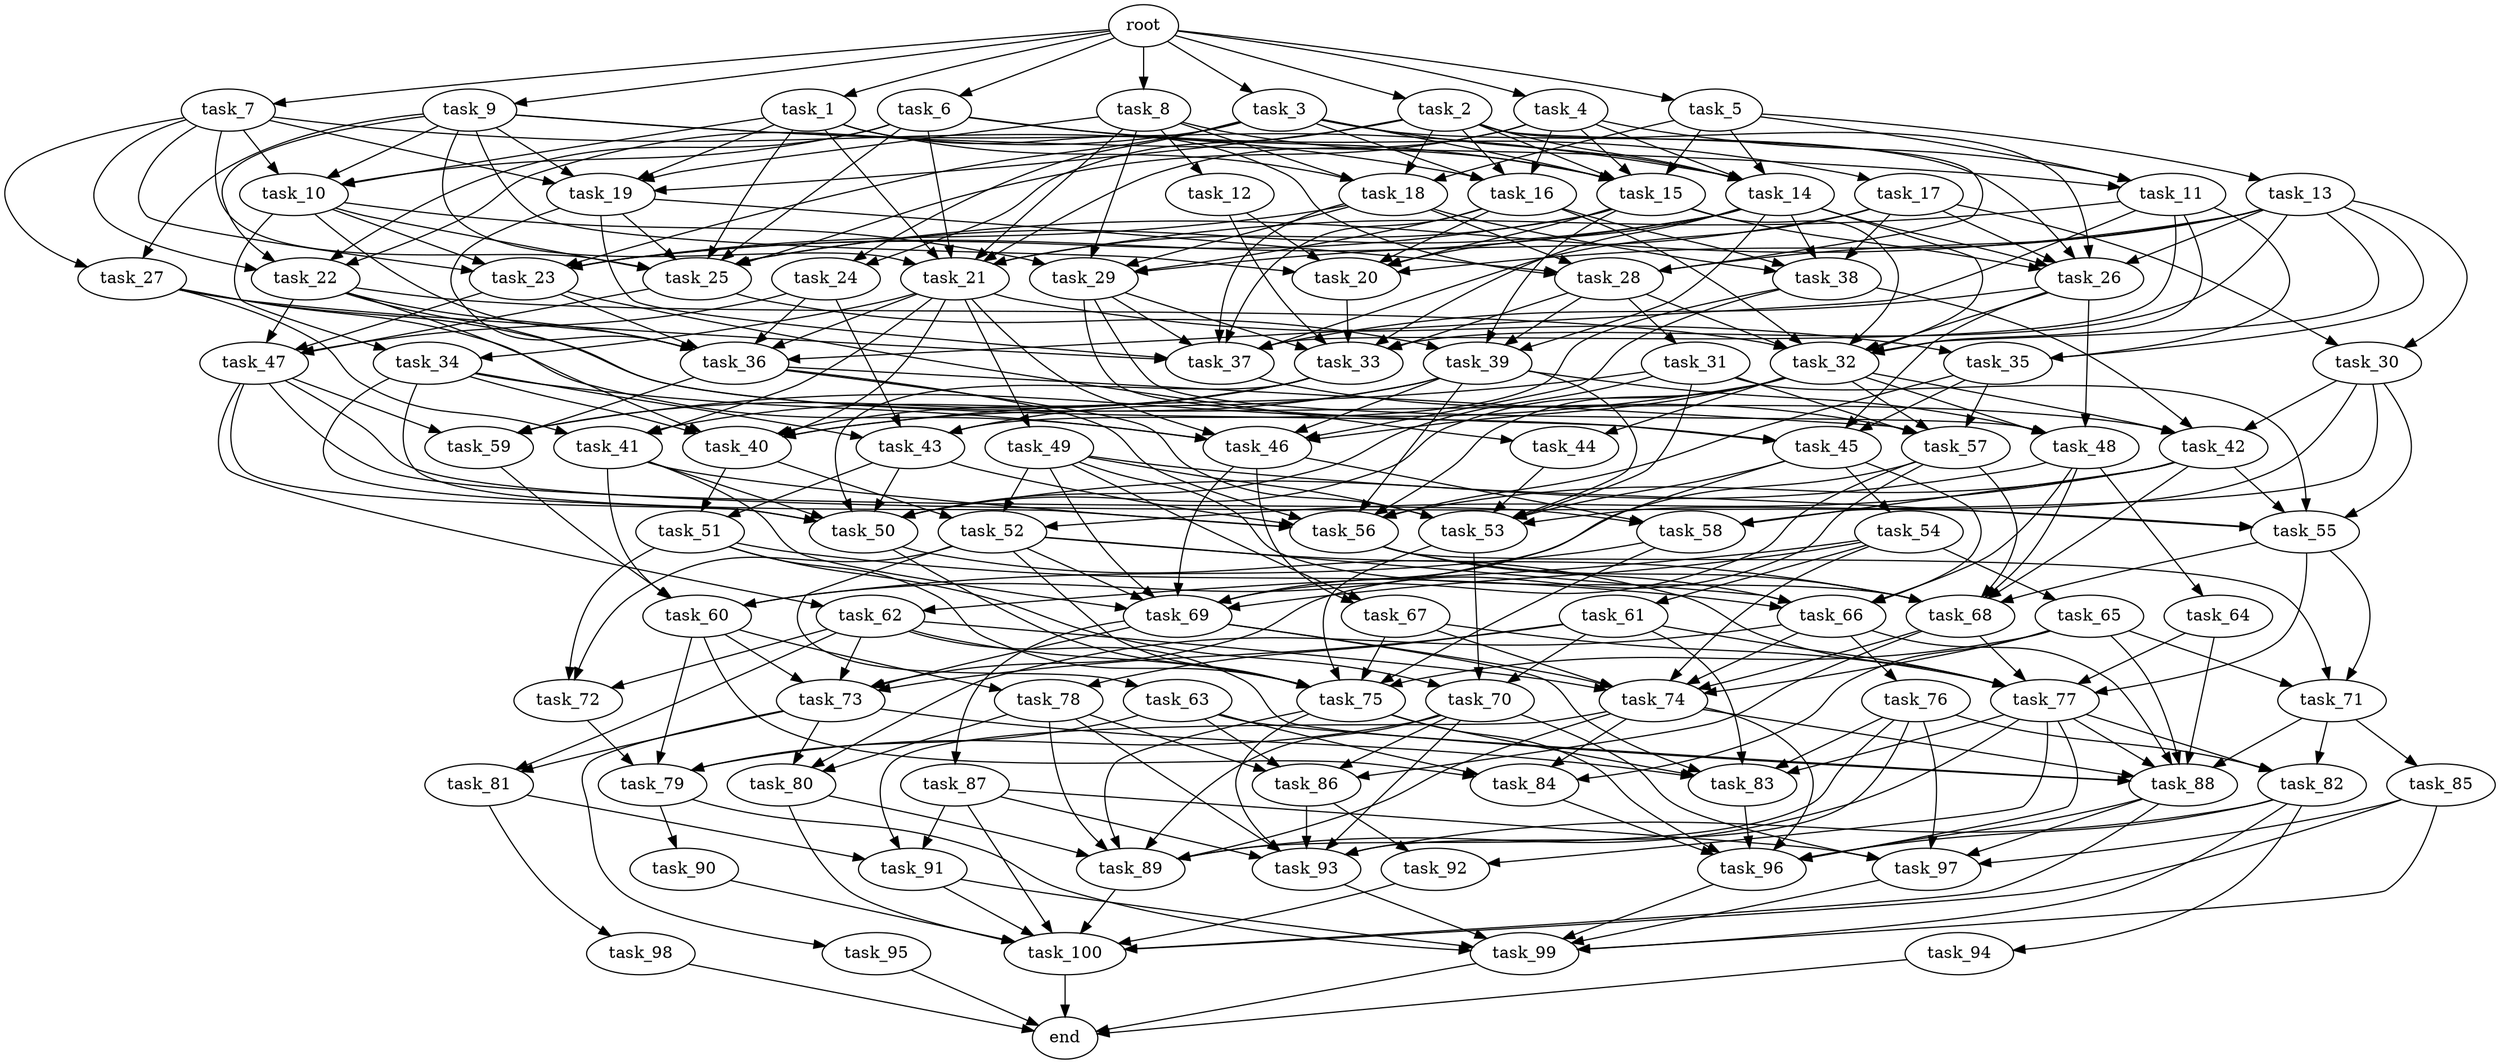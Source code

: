 digraph G {
  task_75 [size="1.494113e+11"];
  task_100 [size="8.159483e+11"];
  task_92 [size="4.165972e+11"];
  task_19 [size="3.491131e+11"];
  task_68 [size="1.999542e+11"];
  task_71 [size="5.100401e+11"];
  task_60 [size="6.784001e+11"];
  task_73 [size="9.015186e+11"];
  task_50 [size="7.391062e+11"];
  task_31 [size="9.794204e+11"];
  task_10 [size="1.915539e+11"];
  task_49 [size="7.994462e+11"];
  task_88 [size="5.030250e+11"];
  task_12 [size="2.923923e+11"];
  task_79 [size="7.550656e+10"];
  task_37 [size="4.407670e+11"];
  task_61 [size="9.767988e+11"];
  task_42 [size="5.142808e+11"];
  task_51 [size="7.645239e+11"];
  root [size="0.000000e+00"];
  task_56 [size="1.860613e+11"];
  task_95 [size="1.643543e+11"];
  task_22 [size="7.503566e+11"];
  task_32 [size="3.798443e+11"];
  task_25 [size="6.949324e+11"];
  task_99 [size="8.983276e+11"];
  task_96 [size="6.261071e+10"];
  task_36 [size="2.983022e+11"];
  task_16 [size="1.486682e+11"];
  task_33 [size="2.604852e+11"];
  task_27 [size="6.979894e+11"];
  task_89 [size="8.898493e+10"];
  end [size="0.000000e+00"];
  task_7 [size="6.883580e+11"];
  task_26 [size="3.462496e+10"];
  task_87 [size="9.750868e+10"];
  task_2 [size="1.765114e+11"];
  task_21 [size="9.795795e+11"];
  task_28 [size="2.332647e+11"];
  task_69 [size="2.359808e+11"];
  task_13 [size="1.859674e+11"];
  task_48 [size="4.492330e+11"];
  task_55 [size="4.705299e+11"];
  task_81 [size="8.788380e+11"];
  task_11 [size="7.879395e+11"];
  task_5 [size="5.221432e+11"];
  task_62 [size="3.946944e+11"];
  task_93 [size="1.701821e+11"];
  task_54 [size="4.481092e+11"];
  task_52 [size="2.151643e+11"];
  task_29 [size="4.831952e+11"];
  task_85 [size="7.361886e+10"];
  task_44 [size="2.915724e+11"];
  task_8 [size="5.756221e+11"];
  task_38 [size="4.909243e+11"];
  task_9 [size="6.398431e+11"];
  task_63 [size="6.647313e+11"];
  task_65 [size="9.180417e+11"];
  task_59 [size="3.763061e+11"];
  task_34 [size="5.512216e+11"];
  task_20 [size="5.442834e+11"];
  task_1 [size="9.928715e+11"];
  task_23 [size="4.863389e+11"];
  task_6 [size="7.137455e+11"];
  task_74 [size="2.989435e+11"];
  task_97 [size="5.883485e+11"];
  task_57 [size="9.387688e+11"];
  task_67 [size="4.643152e+10"];
  task_64 [size="4.485080e+11"];
  task_66 [size="3.619624e+11"];
  task_45 [size="1.021632e+10"];
  task_82 [size="2.062501e+11"];
  task_86 [size="4.922174e+11"];
  task_40 [size="1.377945e+11"];
  task_84 [size="9.396749e+11"];
  task_17 [size="6.445968e+11"];
  task_15 [size="9.327700e+11"];
  task_43 [size="9.603331e+11"];
  task_53 [size="6.148940e+11"];
  task_4 [size="1.126884e+11"];
  task_76 [size="1.846787e+11"];
  task_77 [size="9.716162e+11"];
  task_30 [size="2.195421e+11"];
  task_72 [size="1.321573e+11"];
  task_94 [size="6.934947e+11"];
  task_80 [size="2.601221e+11"];
  task_46 [size="6.444706e+11"];
  task_90 [size="8.555019e+11"];
  task_39 [size="8.225469e+10"];
  task_14 [size="2.038429e+11"];
  task_18 [size="2.109350e+11"];
  task_3 [size="2.452471e+11"];
  task_24 [size="3.566076e+11"];
  task_98 [size="1.059688e+11"];
  task_35 [size="8.669464e+11"];
  task_58 [size="9.346703e+11"];
  task_78 [size="6.208324e+11"];
  task_47 [size="3.233125e+11"];
  task_83 [size="8.217448e+11"];
  task_70 [size="5.995689e+11"];
  task_91 [size="5.374812e+11"];
  task_41 [size="7.671635e+11"];

  task_75 -> task_83 [size="1.369575e+08"];
  task_75 -> task_89 [size="1.271213e+07"];
  task_75 -> task_96 [size="8.944388e+06"];
  task_75 -> task_93 [size="2.431173e+07"];
  task_100 -> end [size="1.000000e-12"];
  task_92 -> task_100 [size="1.019935e+08"];
  task_19 -> task_37 [size="5.509588e+07"];
  task_19 -> task_25 [size="8.686655e+07"];
  task_19 -> task_28 [size="4.665295e+07"];
  task_19 -> task_36 [size="4.261460e+07"];
  task_68 -> task_77 [size="1.619360e+08"];
  task_68 -> task_86 [size="1.230543e+08"];
  task_68 -> task_74 [size="4.270622e+07"];
  task_71 -> task_88 [size="6.287813e+07"];
  task_71 -> task_82 [size="6.875004e+07"];
  task_71 -> task_85 [size="7.361886e+07"];
  task_60 -> task_78 [size="3.104162e+08"];
  task_60 -> task_79 [size="1.887664e+07"];
  task_60 -> task_73 [size="1.803037e+08"];
  task_60 -> task_84 [size="2.349187e+08"];
  task_73 -> task_80 [size="8.670738e+07"];
  task_73 -> task_81 [size="4.394190e+08"];
  task_73 -> task_83 [size="1.369575e+08"];
  task_73 -> task_95 [size="1.643543e+08"];
  task_50 -> task_75 [size="1.867641e+07"];
  task_50 -> task_77 [size="1.619360e+08"];
  task_31 -> task_50 [size="9.238827e+07"];
  task_31 -> task_57 [size="1.877538e+08"];
  task_31 -> task_53 [size="8.784199e+07"];
  task_31 -> task_40 [size="2.296575e+07"];
  task_31 -> task_55 [size="9.410597e+07"];
  task_10 -> task_34 [size="2.756108e+08"];
  task_10 -> task_25 [size="8.686655e+07"];
  task_10 -> task_29 [size="9.663904e+07"];
  task_10 -> task_23 [size="8.105648e+07"];
  task_10 -> task_36 [size="4.261460e+07"];
  task_49 -> task_69 [size="3.371155e+07"];
  task_49 -> task_67 [size="2.321576e+07"];
  task_49 -> task_68 [size="2.856488e+07"];
  task_49 -> task_52 [size="7.172143e+07"];
  task_49 -> task_53 [size="8.784199e+07"];
  task_49 -> task_55 [size="9.410597e+07"];
  task_88 -> task_97 [size="1.176697e+08"];
  task_88 -> task_96 [size="8.944388e+06"];
  task_88 -> task_100 [size="1.019935e+08"];
  task_12 -> task_20 [size="9.071390e+07"];
  task_12 -> task_33 [size="4.341421e+07"];
  task_79 -> task_99 [size="1.283325e+08"];
  task_79 -> task_90 [size="8.555019e+08"];
  task_37 -> task_57 [size="1.877538e+08"];
  task_61 -> task_77 [size="1.619360e+08"];
  task_61 -> task_70 [size="1.998563e+08"];
  task_61 -> task_83 [size="1.369575e+08"];
  task_61 -> task_78 [size="3.104162e+08"];
  task_61 -> task_73 [size="1.803037e+08"];
  task_42 -> task_68 [size="2.856488e+07"];
  task_42 -> task_58 [size="2.336676e+08"];
  task_42 -> task_52 [size="7.172143e+07"];
  task_42 -> task_56 [size="2.325766e+07"];
  task_42 -> task_55 [size="9.410597e+07"];
  task_51 -> task_66 [size="7.239248e+07"];
  task_51 -> task_70 [size="1.998563e+08"];
  task_51 -> task_72 [size="4.405244e+07"];
  task_51 -> task_75 [size="1.867641e+07"];
  root -> task_4 [size="1.000000e-12"];
  root -> task_7 [size="1.000000e-12"];
  root -> task_9 [size="1.000000e-12"];
  root -> task_1 [size="1.000000e-12"];
  root -> task_5 [size="1.000000e-12"];
  root -> task_2 [size="1.000000e-12"];
  root -> task_3 [size="1.000000e-12"];
  root -> task_6 [size="1.000000e-12"];
  root -> task_8 [size="1.000000e-12"];
  task_56 -> task_66 [size="7.239248e+07"];
  task_56 -> task_68 [size="2.856488e+07"];
  task_56 -> task_71 [size="1.700134e+08"];
  task_95 -> end [size="1.000000e-12"];
  task_22 -> task_45 [size="2.554080e+06"];
  task_22 -> task_36 [size="4.261460e+07"];
  task_22 -> task_47 [size="8.082814e+07"];
  task_22 -> task_40 [size="2.296575e+07"];
  task_22 -> task_32 [size="4.748053e+07"];
  task_32 -> task_50 [size="9.238827e+07"];
  task_32 -> task_42 [size="1.285702e+08"];
  task_32 -> task_57 [size="1.877538e+08"];
  task_32 -> task_48 [size="1.123083e+08"];
  task_32 -> task_44 [size="1.457862e+08"];
  task_32 -> task_46 [size="1.074118e+08"];
  task_32 -> task_59 [size="9.407652e+07"];
  task_32 -> task_56 [size="2.325766e+07"];
  task_25 -> task_39 [size="2.056367e+07"];
  task_25 -> task_47 [size="8.082814e+07"];
  task_99 -> end [size="1.000000e-12"];
  task_96 -> task_99 [size="1.283325e+08"];
  task_36 -> task_53 [size="8.784199e+07"];
  task_36 -> task_57 [size="1.877538e+08"];
  task_36 -> task_56 [size="2.325766e+07"];
  task_36 -> task_59 [size="9.407652e+07"];
  task_16 -> task_37 [size="5.509588e+07"];
  task_16 -> task_38 [size="1.227311e+08"];
  task_16 -> task_20 [size="9.071390e+07"];
  task_16 -> task_29 [size="9.663904e+07"];
  task_16 -> task_32 [size="4.748053e+07"];
  task_33 -> task_50 [size="9.238827e+07"];
  task_33 -> task_41 [size="2.557212e+08"];
  task_33 -> task_40 [size="2.296575e+07"];
  task_33 -> task_59 [size="9.407652e+07"];
  task_27 -> task_37 [size="5.509588e+07"];
  task_27 -> task_41 [size="2.557212e+08"];
  task_27 -> task_42 [size="1.285702e+08"];
  task_27 -> task_46 [size="1.074118e+08"];
  task_89 -> task_100 [size="1.019935e+08"];
  task_7 -> task_16 [size="3.716706e+07"];
  task_7 -> task_19 [size="6.982262e+07"];
  task_7 -> task_23 [size="8.105648e+07"];
  task_7 -> task_27 [size="3.489947e+08"];
  task_7 -> task_22 [size="1.875891e+08"];
  task_7 -> task_10 [size="4.788847e+07"];
  task_7 -> task_25 [size="8.686655e+07"];
  task_26 -> task_37 [size="5.509588e+07"];
  task_26 -> task_45 [size="2.554080e+06"];
  task_26 -> task_32 [size="4.748053e+07"];
  task_26 -> task_48 [size="1.123083e+08"];
  task_87 -> task_91 [size="1.791604e+08"];
  task_87 -> task_93 [size="2.431173e+07"];
  task_87 -> task_97 [size="1.176697e+08"];
  task_87 -> task_100 [size="1.019935e+08"];
  task_2 -> task_28 [size="4.665295e+07"];
  task_2 -> task_26 [size="5.770826e+06"];
  task_2 -> task_19 [size="6.982262e+07"];
  task_2 -> task_18 [size="5.273375e+07"];
  task_2 -> task_24 [size="1.783038e+08"];
  task_2 -> task_15 [size="1.554617e+08"];
  task_2 -> task_16 [size="3.716706e+07"];
  task_2 -> task_14 [size="4.076858e+07"];
  task_21 -> task_34 [size="2.756108e+08"];
  task_21 -> task_36 [size="4.261460e+07"];
  task_21 -> task_40 [size="2.296575e+07"];
  task_21 -> task_49 [size="7.994462e+08"];
  task_21 -> task_41 [size="2.557212e+08"];
  task_21 -> task_35 [size="2.889821e+08"];
  task_21 -> task_46 [size="1.074118e+08"];
  task_28 -> task_31 [size="9.794204e+08"];
  task_28 -> task_39 [size="2.056367e+07"];
  task_28 -> task_32 [size="4.748053e+07"];
  task_28 -> task_33 [size="4.341421e+07"];
  task_69 -> task_83 [size="1.369575e+08"];
  task_69 -> task_73 [size="1.803037e+08"];
  task_69 -> task_87 [size="9.750868e+07"];
  task_69 -> task_74 [size="4.270622e+07"];
  task_13 -> task_30 [size="1.097710e+08"];
  task_13 -> task_26 [size="5.770826e+06"];
  task_13 -> task_32 [size="4.748053e+07"];
  task_13 -> task_33 [size="4.341421e+07"];
  task_13 -> task_25 [size="8.686655e+07"];
  task_13 -> task_28 [size="4.665295e+07"];
  task_13 -> task_20 [size="9.071390e+07"];
  task_13 -> task_35 [size="2.889821e+08"];
  task_48 -> task_50 [size="9.238827e+07"];
  task_48 -> task_66 [size="7.239248e+07"];
  task_48 -> task_64 [size="4.485080e+08"];
  task_48 -> task_68 [size="2.856488e+07"];
  task_55 -> task_68 [size="2.856488e+07"];
  task_55 -> task_77 [size="1.619360e+08"];
  task_55 -> task_71 [size="1.700134e+08"];
  task_81 -> task_91 [size="1.791604e+08"];
  task_81 -> task_98 [size="1.059688e+08"];
  task_11 -> task_37 [size="5.509588e+07"];
  task_11 -> task_21 [size="1.399399e+08"];
  task_11 -> task_35 [size="2.889821e+08"];
  task_11 -> task_32 [size="4.748053e+07"];
  task_11 -> task_36 [size="4.261460e+07"];
  task_5 -> task_13 [size="1.859674e+08"];
  task_5 -> task_15 [size="1.554617e+08"];
  task_5 -> task_14 [size="4.076858e+07"];
  task_5 -> task_11 [size="2.626465e+08"];
  task_5 -> task_18 [size="5.273375e+07"];
  task_62 -> task_75 [size="1.867641e+07"];
  task_62 -> task_74 [size="4.270622e+07"];
  task_62 -> task_72 [size="4.405244e+07"];
  task_62 -> task_88 [size="6.287813e+07"];
  task_62 -> task_81 [size="4.394190e+08"];
  task_62 -> task_73 [size="1.803037e+08"];
  task_93 -> task_99 [size="1.283325e+08"];
  task_54 -> task_69 [size="3.371155e+07"];
  task_54 -> task_61 [size="9.767988e+08"];
  task_54 -> task_62 [size="1.973472e+08"];
  task_54 -> task_65 [size="9.180417e+08"];
  task_54 -> task_74 [size="4.270622e+07"];
  task_52 -> task_66 [size="7.239248e+07"];
  task_52 -> task_68 [size="2.856488e+07"];
  task_52 -> task_63 [size="6.647313e+08"];
  task_52 -> task_72 [size="4.405244e+07"];
  task_52 -> task_75 [size="1.867641e+07"];
  task_52 -> task_69 [size="3.371155e+07"];
  task_29 -> task_37 [size="5.509588e+07"];
  task_29 -> task_45 [size="2.554080e+06"];
  task_29 -> task_48 [size="1.123083e+08"];
  task_29 -> task_33 [size="4.341421e+07"];
  task_85 -> task_99 [size="1.283325e+08"];
  task_85 -> task_97 [size="1.176697e+08"];
  task_85 -> task_100 [size="1.019935e+08"];
  task_44 -> task_53 [size="8.784199e+07"];
  task_8 -> task_19 [size="6.982262e+07"];
  task_8 -> task_18 [size="5.273375e+07"];
  task_8 -> task_21 [size="1.399399e+08"];
  task_8 -> task_15 [size="1.554617e+08"];
  task_8 -> task_12 [size="2.923923e+08"];
  task_8 -> task_29 [size="9.663904e+07"];
  task_38 -> task_42 [size="1.285702e+08"];
  task_38 -> task_43 [size="2.400833e+08"];
  task_38 -> task_46 [size="1.074118e+08"];
  task_9 -> task_20 [size="9.071390e+07"];
  task_9 -> task_19 [size="6.982262e+07"];
  task_9 -> task_21 [size="1.399399e+08"];
  task_9 -> task_10 [size="4.788847e+07"];
  task_9 -> task_22 [size="1.875891e+08"];
  task_9 -> task_27 [size="3.489947e+08"];
  task_9 -> task_14 [size="4.076858e+07"];
  task_9 -> task_11 [size="2.626465e+08"];
  task_63 -> task_88 [size="6.287813e+07"];
  task_63 -> task_86 [size="1.230543e+08"];
  task_63 -> task_79 [size="1.887664e+07"];
  task_63 -> task_84 [size="2.349187e+08"];
  task_65 -> task_75 [size="1.867641e+07"];
  task_65 -> task_88 [size="6.287813e+07"];
  task_65 -> task_71 [size="1.700134e+08"];
  task_65 -> task_74 [size="4.270622e+07"];
  task_65 -> task_84 [size="2.349187e+08"];
  task_59 -> task_60 [size="1.696000e+08"];
  task_34 -> task_50 [size="9.238827e+07"];
  task_34 -> task_43 [size="2.400833e+08"];
  task_34 -> task_40 [size="2.296575e+07"];
  task_34 -> task_56 [size="2.325766e+07"];
  task_34 -> task_46 [size="1.074118e+08"];
  task_20 -> task_33 [size="4.341421e+07"];
  task_1 -> task_19 [size="6.982262e+07"];
  task_1 -> task_10 [size="4.788847e+07"];
  task_1 -> task_21 [size="1.399399e+08"];
  task_1 -> task_28 [size="4.665295e+07"];
  task_1 -> task_18 [size="5.273375e+07"];
  task_1 -> task_25 [size="8.686655e+07"];
  task_23 -> task_36 [size="4.261460e+07"];
  task_23 -> task_44 [size="1.457862e+08"];
  task_23 -> task_47 [size="8.082814e+07"];
  task_6 -> task_17 [size="6.445968e+08"];
  task_6 -> task_22 [size="1.875891e+08"];
  task_6 -> task_10 [size="4.788847e+07"];
  task_6 -> task_21 [size="1.399399e+08"];
  task_6 -> task_15 [size="1.554617e+08"];
  task_6 -> task_25 [size="8.686655e+07"];
  task_74 -> task_91 [size="1.791604e+08"];
  task_74 -> task_88 [size="6.287813e+07"];
  task_74 -> task_89 [size="1.271213e+07"];
  task_74 -> task_96 [size="8.944388e+06"];
  task_74 -> task_84 [size="2.349187e+08"];
  task_97 -> task_99 [size="1.283325e+08"];
  task_57 -> task_68 [size="2.856488e+07"];
  task_57 -> task_69 [size="3.371155e+07"];
  task_57 -> task_60 [size="1.696000e+08"];
  task_57 -> task_73 [size="1.803037e+08"];
  task_67 -> task_75 [size="1.867641e+07"];
  task_67 -> task_77 [size="1.619360e+08"];
  task_67 -> task_74 [size="4.270622e+07"];
  task_64 -> task_77 [size="1.619360e+08"];
  task_64 -> task_88 [size="6.287813e+07"];
  task_66 -> task_76 [size="1.846787e+08"];
  task_66 -> task_80 [size="8.670738e+07"];
  task_66 -> task_74 [size="4.270622e+07"];
  task_66 -> task_88 [size="6.287813e+07"];
  task_45 -> task_66 [size="7.239248e+07"];
  task_45 -> task_69 [size="3.371155e+07"];
  task_45 -> task_54 [size="4.481092e+08"];
  task_45 -> task_53 [size="8.784199e+07"];
  task_82 -> task_94 [size="6.934947e+08"];
  task_82 -> task_99 [size="1.283325e+08"];
  task_82 -> task_96 [size="8.944388e+06"];
  task_82 -> task_93 [size="2.431173e+07"];
  task_86 -> task_92 [size="2.082986e+08"];
  task_86 -> task_93 [size="2.431173e+07"];
  task_40 -> task_52 [size="7.172143e+07"];
  task_40 -> task_51 [size="3.822620e+08"];
  task_84 -> task_96 [size="8.944388e+06"];
  task_17 -> task_37 [size="5.509588e+07"];
  task_17 -> task_26 [size="5.770826e+06"];
  task_17 -> task_38 [size="1.227311e+08"];
  task_17 -> task_30 [size="1.097710e+08"];
  task_17 -> task_29 [size="9.663904e+07"];
  task_15 -> task_26 [size="5.770826e+06"];
  task_15 -> task_32 [size="4.748053e+07"];
  task_15 -> task_23 [size="8.105648e+07"];
  task_15 -> task_21 [size="1.399399e+08"];
  task_15 -> task_39 [size="2.056367e+07"];
  task_15 -> task_20 [size="9.071390e+07"];
  task_43 -> task_50 [size="9.238827e+07"];
  task_43 -> task_51 [size="3.822620e+08"];
  task_43 -> task_56 [size="2.325766e+07"];
  task_53 -> task_75 [size="1.867641e+07"];
  task_53 -> task_70 [size="1.998563e+08"];
  task_4 -> task_14 [size="4.076858e+07"];
  task_4 -> task_11 [size="2.626465e+08"];
  task_4 -> task_21 [size="1.399399e+08"];
  task_4 -> task_25 [size="8.686655e+07"];
  task_4 -> task_15 [size="1.554617e+08"];
  task_4 -> task_16 [size="3.716706e+07"];
  task_76 -> task_82 [size="6.875004e+07"];
  task_76 -> task_93 [size="2.431173e+07"];
  task_76 -> task_83 [size="1.369575e+08"];
  task_76 -> task_89 [size="1.271213e+07"];
  task_76 -> task_97 [size="1.176697e+08"];
  task_77 -> task_82 [size="6.875004e+07"];
  task_77 -> task_83 [size="1.369575e+08"];
  task_77 -> task_92 [size="2.082986e+08"];
  task_77 -> task_88 [size="6.287813e+07"];
  task_77 -> task_89 [size="1.271213e+07"];
  task_77 -> task_96 [size="8.944388e+06"];
  task_30 -> task_58 [size="2.336676e+08"];
  task_30 -> task_42 [size="1.285702e+08"];
  task_30 -> task_53 [size="8.784199e+07"];
  task_30 -> task_55 [size="9.410597e+07"];
  task_72 -> task_79 [size="1.887664e+07"];
  task_94 -> end [size="1.000000e-12"];
  task_80 -> task_89 [size="1.271213e+07"];
  task_80 -> task_100 [size="1.019935e+08"];
  task_46 -> task_69 [size="3.371155e+07"];
  task_46 -> task_58 [size="2.336676e+08"];
  task_46 -> task_67 [size="2.321576e+07"];
  task_90 -> task_100 [size="1.019935e+08"];
  task_39 -> task_40 [size="2.296575e+07"];
  task_39 -> task_48 [size="1.123083e+08"];
  task_39 -> task_43 [size="2.400833e+08"];
  task_39 -> task_53 [size="8.784199e+07"];
  task_39 -> task_56 [size="2.325766e+07"];
  task_39 -> task_46 [size="1.074118e+08"];
  task_14 -> task_38 [size="1.227311e+08"];
  task_14 -> task_26 [size="5.770826e+06"];
  task_14 -> task_32 [size="4.748053e+07"];
  task_14 -> task_23 [size="8.105648e+07"];
  task_14 -> task_33 [size="4.341421e+07"];
  task_14 -> task_25 [size="8.686655e+07"];
  task_14 -> task_20 [size="9.071390e+07"];
  task_14 -> task_39 [size="2.056367e+07"];
  task_18 -> task_37 [size="5.509588e+07"];
  task_18 -> task_28 [size="4.665295e+07"];
  task_18 -> task_38 [size="1.227311e+08"];
  task_18 -> task_29 [size="9.663904e+07"];
  task_18 -> task_23 [size="8.105648e+07"];
  task_3 -> task_26 [size="5.770826e+06"];
  task_3 -> task_23 [size="8.105648e+07"];
  task_3 -> task_22 [size="1.875891e+08"];
  task_3 -> task_24 [size="1.783038e+08"];
  task_3 -> task_15 [size="1.554617e+08"];
  task_3 -> task_16 [size="3.716706e+07"];
  task_3 -> task_14 [size="4.076858e+07"];
  task_24 -> task_36 [size="4.261460e+07"];
  task_24 -> task_43 [size="2.400833e+08"];
  task_24 -> task_47 [size="8.082814e+07"];
  task_98 -> end [size="1.000000e-12"];
  task_35 -> task_45 [size="2.554080e+06"];
  task_35 -> task_57 [size="1.877538e+08"];
  task_35 -> task_56 [size="2.325766e+07"];
  task_58 -> task_75 [size="1.867641e+07"];
  task_58 -> task_60 [size="1.696000e+08"];
  task_78 -> task_80 [size="8.670738e+07"];
  task_78 -> task_86 [size="1.230543e+08"];
  task_78 -> task_89 [size="1.271213e+07"];
  task_78 -> task_93 [size="2.431173e+07"];
  task_47 -> task_50 [size="9.238827e+07"];
  task_47 -> task_58 [size="2.336676e+08"];
  task_47 -> task_59 [size="9.407652e+07"];
  task_47 -> task_55 [size="9.410597e+07"];
  task_47 -> task_62 [size="1.973472e+08"];
  task_83 -> task_96 [size="8.944388e+06"];
  task_70 -> task_97 [size="1.176697e+08"];
  task_70 -> task_89 [size="1.271213e+07"];
  task_70 -> task_79 [size="1.887664e+07"];
  task_70 -> task_86 [size="1.230543e+08"];
  task_70 -> task_93 [size="2.431173e+07"];
  task_91 -> task_99 [size="1.283325e+08"];
  task_91 -> task_100 [size="1.019935e+08"];
  task_41 -> task_50 [size="9.238827e+07"];
  task_41 -> task_69 [size="3.371155e+07"];
  task_41 -> task_60 [size="1.696000e+08"];
  task_41 -> task_56 [size="2.325766e+07"];
}

